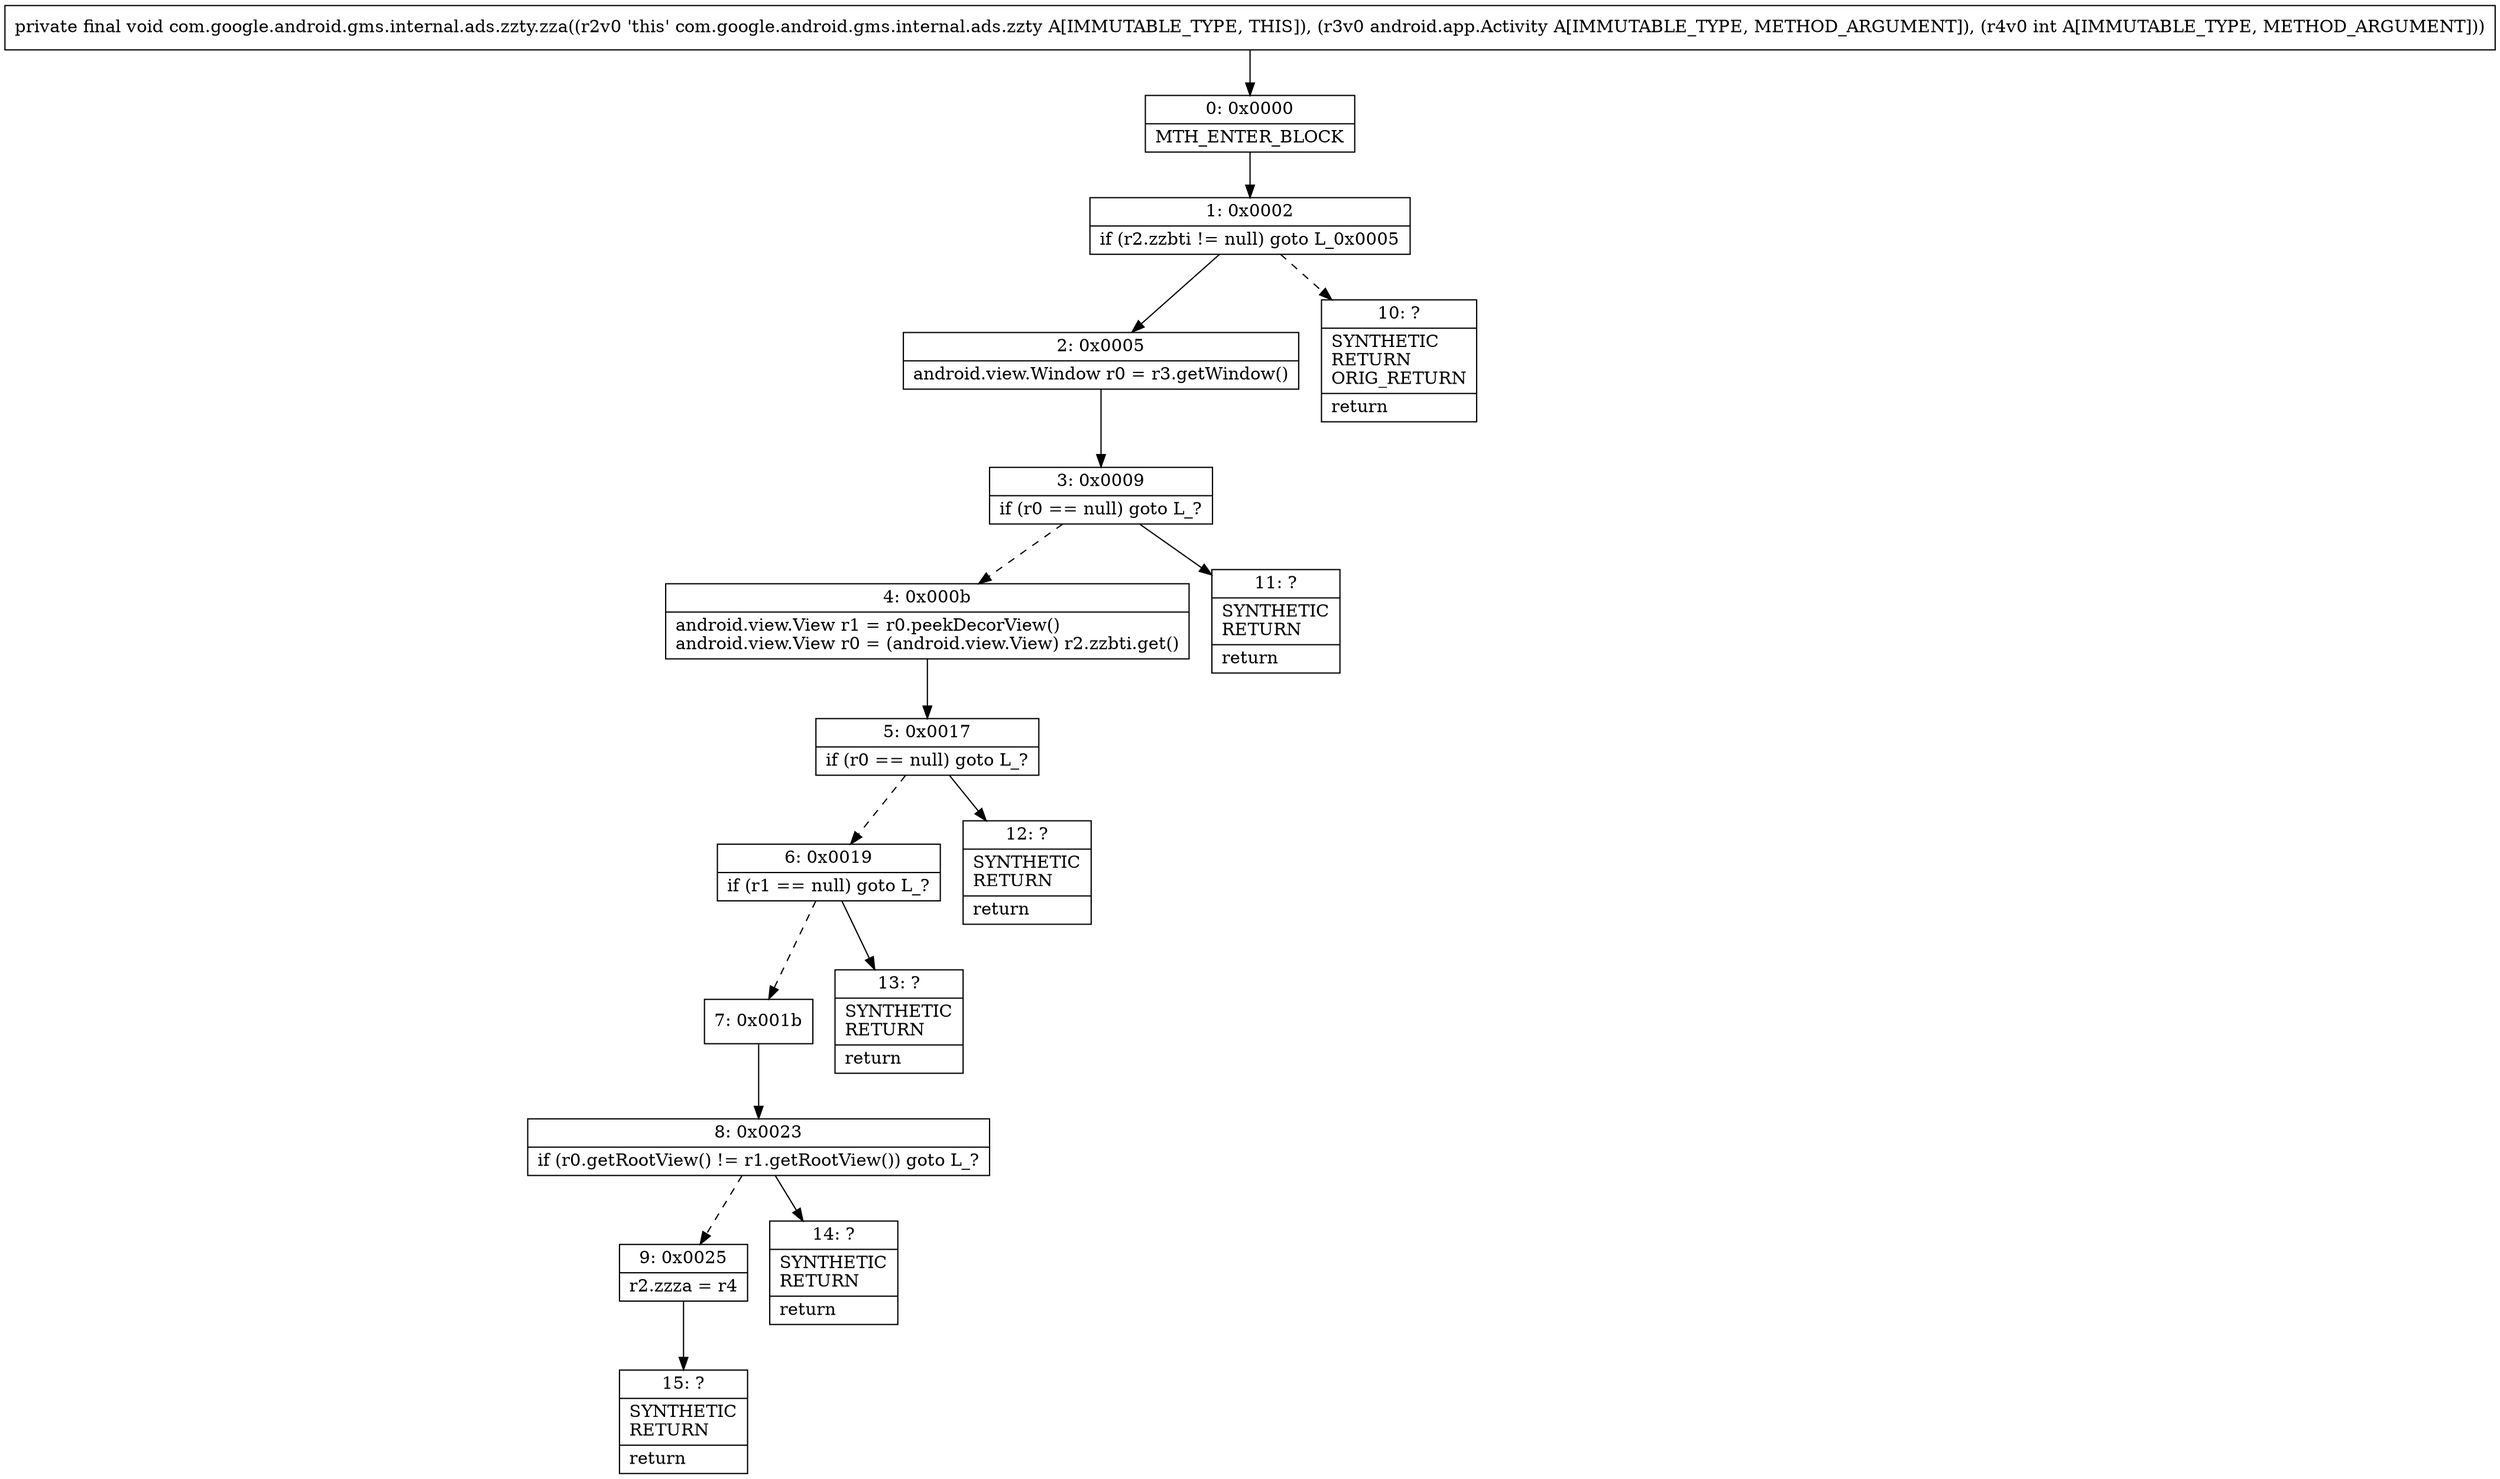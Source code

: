 digraph "CFG forcom.google.android.gms.internal.ads.zzty.zza(Landroid\/app\/Activity;I)V" {
Node_0 [shape=record,label="{0\:\ 0x0000|MTH_ENTER_BLOCK\l}"];
Node_1 [shape=record,label="{1\:\ 0x0002|if (r2.zzbti != null) goto L_0x0005\l}"];
Node_2 [shape=record,label="{2\:\ 0x0005|android.view.Window r0 = r3.getWindow()\l}"];
Node_3 [shape=record,label="{3\:\ 0x0009|if (r0 == null) goto L_?\l}"];
Node_4 [shape=record,label="{4\:\ 0x000b|android.view.View r1 = r0.peekDecorView()\landroid.view.View r0 = (android.view.View) r2.zzbti.get()\l}"];
Node_5 [shape=record,label="{5\:\ 0x0017|if (r0 == null) goto L_?\l}"];
Node_6 [shape=record,label="{6\:\ 0x0019|if (r1 == null) goto L_?\l}"];
Node_7 [shape=record,label="{7\:\ 0x001b}"];
Node_8 [shape=record,label="{8\:\ 0x0023|if (r0.getRootView() != r1.getRootView()) goto L_?\l}"];
Node_9 [shape=record,label="{9\:\ 0x0025|r2.zzza = r4\l}"];
Node_10 [shape=record,label="{10\:\ ?|SYNTHETIC\lRETURN\lORIG_RETURN\l|return\l}"];
Node_11 [shape=record,label="{11\:\ ?|SYNTHETIC\lRETURN\l|return\l}"];
Node_12 [shape=record,label="{12\:\ ?|SYNTHETIC\lRETURN\l|return\l}"];
Node_13 [shape=record,label="{13\:\ ?|SYNTHETIC\lRETURN\l|return\l}"];
Node_14 [shape=record,label="{14\:\ ?|SYNTHETIC\lRETURN\l|return\l}"];
Node_15 [shape=record,label="{15\:\ ?|SYNTHETIC\lRETURN\l|return\l}"];
MethodNode[shape=record,label="{private final void com.google.android.gms.internal.ads.zzty.zza((r2v0 'this' com.google.android.gms.internal.ads.zzty A[IMMUTABLE_TYPE, THIS]), (r3v0 android.app.Activity A[IMMUTABLE_TYPE, METHOD_ARGUMENT]), (r4v0 int A[IMMUTABLE_TYPE, METHOD_ARGUMENT])) }"];
MethodNode -> Node_0;
Node_0 -> Node_1;
Node_1 -> Node_2;
Node_1 -> Node_10[style=dashed];
Node_2 -> Node_3;
Node_3 -> Node_4[style=dashed];
Node_3 -> Node_11;
Node_4 -> Node_5;
Node_5 -> Node_6[style=dashed];
Node_5 -> Node_12;
Node_6 -> Node_7[style=dashed];
Node_6 -> Node_13;
Node_7 -> Node_8;
Node_8 -> Node_9[style=dashed];
Node_8 -> Node_14;
Node_9 -> Node_15;
}

